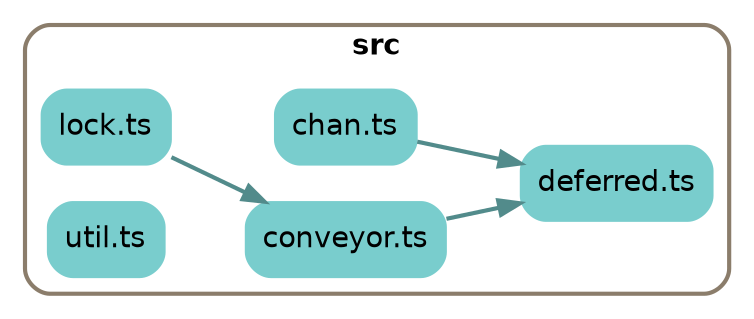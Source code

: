 
digraph G {
    //splines=line;
    //splines=polyline;
    splines=true;
    rankdir=LR;
    //newrank=true;
    compound=true;
    graph [fontname = "helvetica"];  // dpi=72
    node [fontname = "helvetica"];
    edge [fontname = "helvetica"];
    
    // files in their folder clusters

    subgraph cluster348294874 {
        label=<<b>src</b>>;
        style="rounded";
        color=bisque4;
        penwidth=2;
                
        "src/chan.ts" [label="chan.ts", shape=rectangle; style="rounded,filled"; color=darkslategray3];
        "src/conveyor.ts" [label="conveyor.ts", shape=rectangle; style="rounded,filled"; color=darkslategray3];
        "src/deferred.ts" [label="deferred.ts", shape=rectangle; style="rounded,filled"; color=darkslategray3];
        "src/lock.ts" [label="lock.ts", shape=rectangle; style="rounded,filled"; color=darkslategray3];
        "src/util.ts" [label="util.ts", shape=rectangle; style="rounded,filled"; color=darkslategray3];
    }

    // edges between files
    "src/chan.ts" -> "src/deferred.ts" [penwidth=2; color=darkslategray4];
    "src/conveyor.ts" -> "src/deferred.ts" [penwidth=2; color=darkslategray4];
    "src/lock.ts" -> "src/conveyor.ts" [penwidth=2; color=darkslategray4];

}
